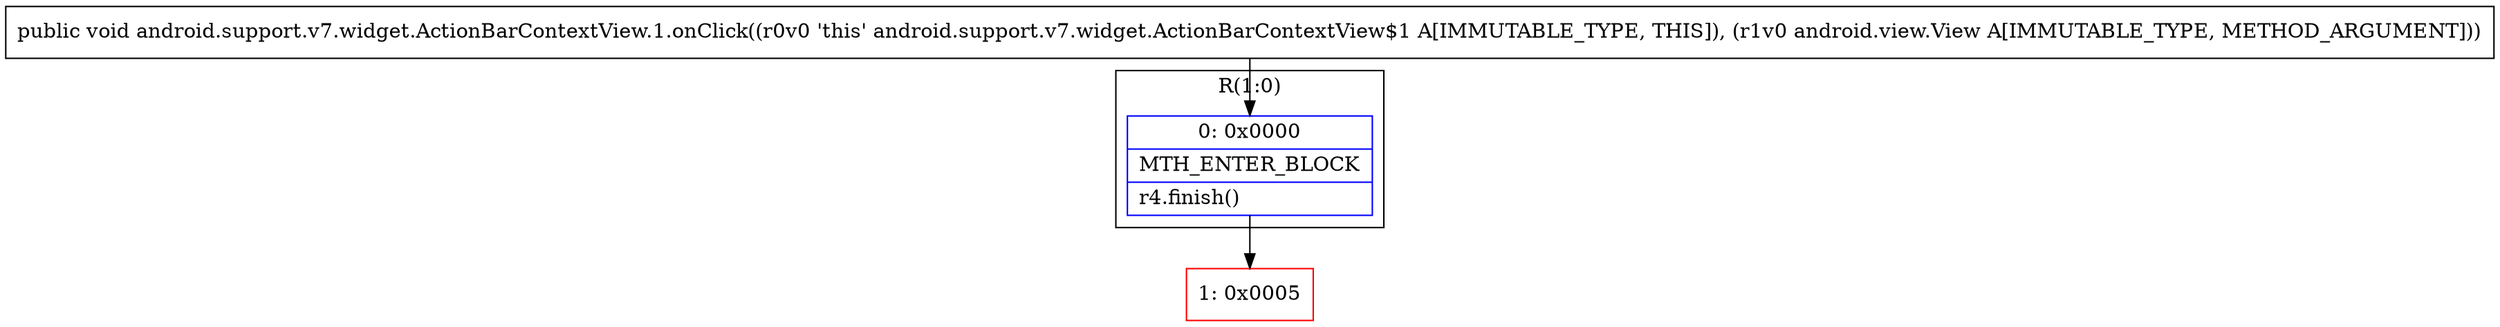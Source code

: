 digraph "CFG forandroid.support.v7.widget.ActionBarContextView.1.onClick(Landroid\/view\/View;)V" {
subgraph cluster_Region_253100907 {
label = "R(1:0)";
node [shape=record,color=blue];
Node_0 [shape=record,label="{0\:\ 0x0000|MTH_ENTER_BLOCK\l|r4.finish()\l}"];
}
Node_1 [shape=record,color=red,label="{1\:\ 0x0005}"];
MethodNode[shape=record,label="{public void android.support.v7.widget.ActionBarContextView.1.onClick((r0v0 'this' android.support.v7.widget.ActionBarContextView$1 A[IMMUTABLE_TYPE, THIS]), (r1v0 android.view.View A[IMMUTABLE_TYPE, METHOD_ARGUMENT])) }"];
MethodNode -> Node_0;
Node_0 -> Node_1;
}

